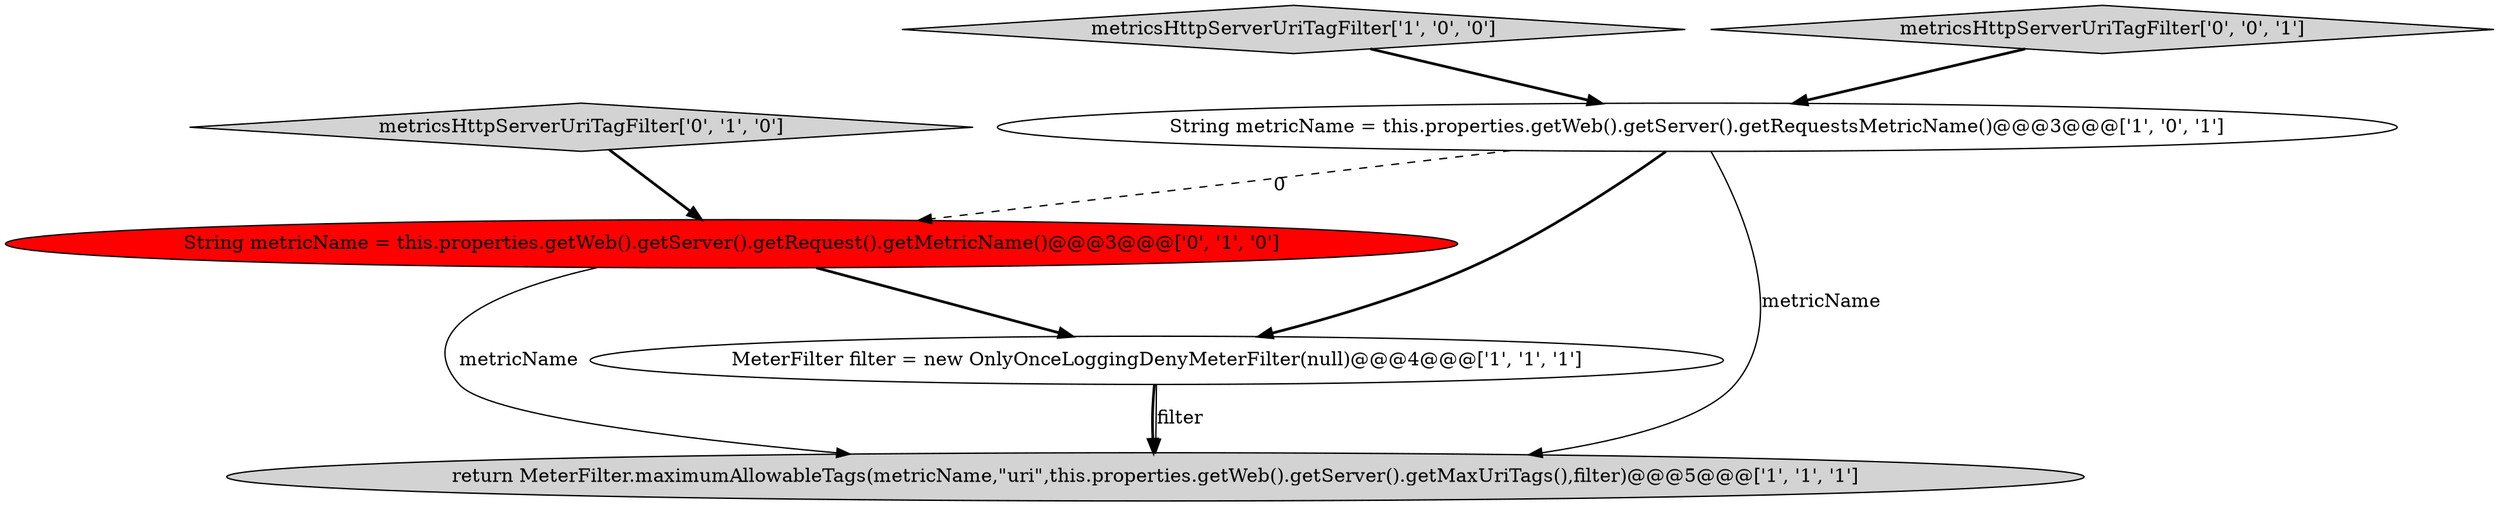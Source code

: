 digraph {
0 [style = filled, label = "String metricName = this.properties.getWeb().getServer().getRequestsMetricName()@@@3@@@['1', '0', '1']", fillcolor = white, shape = ellipse image = "AAA0AAABBB1BBB"];
1 [style = filled, label = "metricsHttpServerUriTagFilter['1', '0', '0']", fillcolor = lightgray, shape = diamond image = "AAA0AAABBB1BBB"];
6 [style = filled, label = "metricsHttpServerUriTagFilter['0', '0', '1']", fillcolor = lightgray, shape = diamond image = "AAA0AAABBB3BBB"];
4 [style = filled, label = "String metricName = this.properties.getWeb().getServer().getRequest().getMetricName()@@@3@@@['0', '1', '0']", fillcolor = red, shape = ellipse image = "AAA1AAABBB2BBB"];
3 [style = filled, label = "MeterFilter filter = new OnlyOnceLoggingDenyMeterFilter(null)@@@4@@@['1', '1', '1']", fillcolor = white, shape = ellipse image = "AAA0AAABBB1BBB"];
5 [style = filled, label = "metricsHttpServerUriTagFilter['0', '1', '0']", fillcolor = lightgray, shape = diamond image = "AAA0AAABBB2BBB"];
2 [style = filled, label = "return MeterFilter.maximumAllowableTags(metricName,\"uri\",this.properties.getWeb().getServer().getMaxUriTags(),filter)@@@5@@@['1', '1', '1']", fillcolor = lightgray, shape = ellipse image = "AAA0AAABBB1BBB"];
0->3 [style = bold, label=""];
4->3 [style = bold, label=""];
3->2 [style = solid, label="filter"];
0->2 [style = solid, label="metricName"];
6->0 [style = bold, label=""];
0->4 [style = dashed, label="0"];
1->0 [style = bold, label=""];
3->2 [style = bold, label=""];
4->2 [style = solid, label="metricName"];
5->4 [style = bold, label=""];
}
